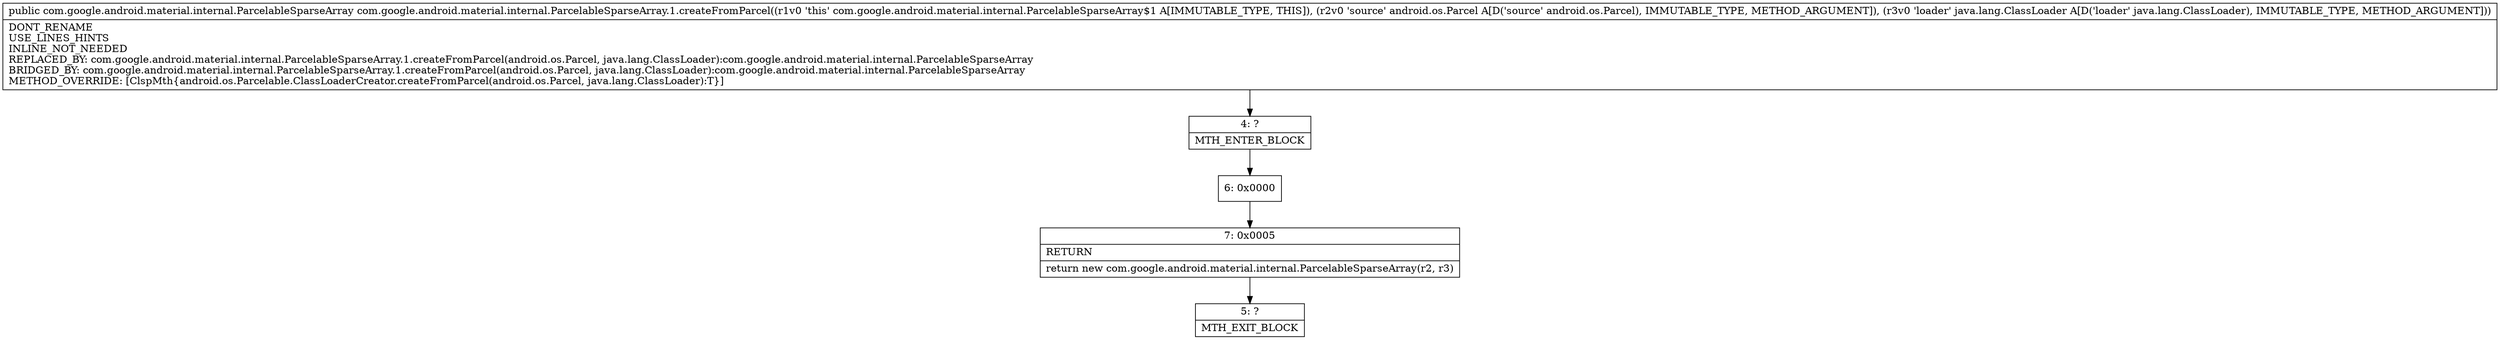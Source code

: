digraph "CFG forcom.google.android.material.internal.ParcelableSparseArray.1.createFromParcel(Landroid\/os\/Parcel;Ljava\/lang\/ClassLoader;)Lcom\/google\/android\/material\/internal\/ParcelableSparseArray;" {
Node_4 [shape=record,label="{4\:\ ?|MTH_ENTER_BLOCK\l}"];
Node_6 [shape=record,label="{6\:\ 0x0000}"];
Node_7 [shape=record,label="{7\:\ 0x0005|RETURN\l|return new com.google.android.material.internal.ParcelableSparseArray(r2, r3)\l}"];
Node_5 [shape=record,label="{5\:\ ?|MTH_EXIT_BLOCK\l}"];
MethodNode[shape=record,label="{public com.google.android.material.internal.ParcelableSparseArray com.google.android.material.internal.ParcelableSparseArray.1.createFromParcel((r1v0 'this' com.google.android.material.internal.ParcelableSparseArray$1 A[IMMUTABLE_TYPE, THIS]), (r2v0 'source' android.os.Parcel A[D('source' android.os.Parcel), IMMUTABLE_TYPE, METHOD_ARGUMENT]), (r3v0 'loader' java.lang.ClassLoader A[D('loader' java.lang.ClassLoader), IMMUTABLE_TYPE, METHOD_ARGUMENT]))  | DONT_RENAME\lUSE_LINES_HINTS\lINLINE_NOT_NEEDED\lREPLACED_BY: com.google.android.material.internal.ParcelableSparseArray.1.createFromParcel(android.os.Parcel, java.lang.ClassLoader):com.google.android.material.internal.ParcelableSparseArray\lBRIDGED_BY: com.google.android.material.internal.ParcelableSparseArray.1.createFromParcel(android.os.Parcel, java.lang.ClassLoader):com.google.android.material.internal.ParcelableSparseArray\lMETHOD_OVERRIDE: [ClspMth\{android.os.Parcelable.ClassLoaderCreator.createFromParcel(android.os.Parcel, java.lang.ClassLoader):T\}]\l}"];
MethodNode -> Node_4;Node_4 -> Node_6;
Node_6 -> Node_7;
Node_7 -> Node_5;
}

